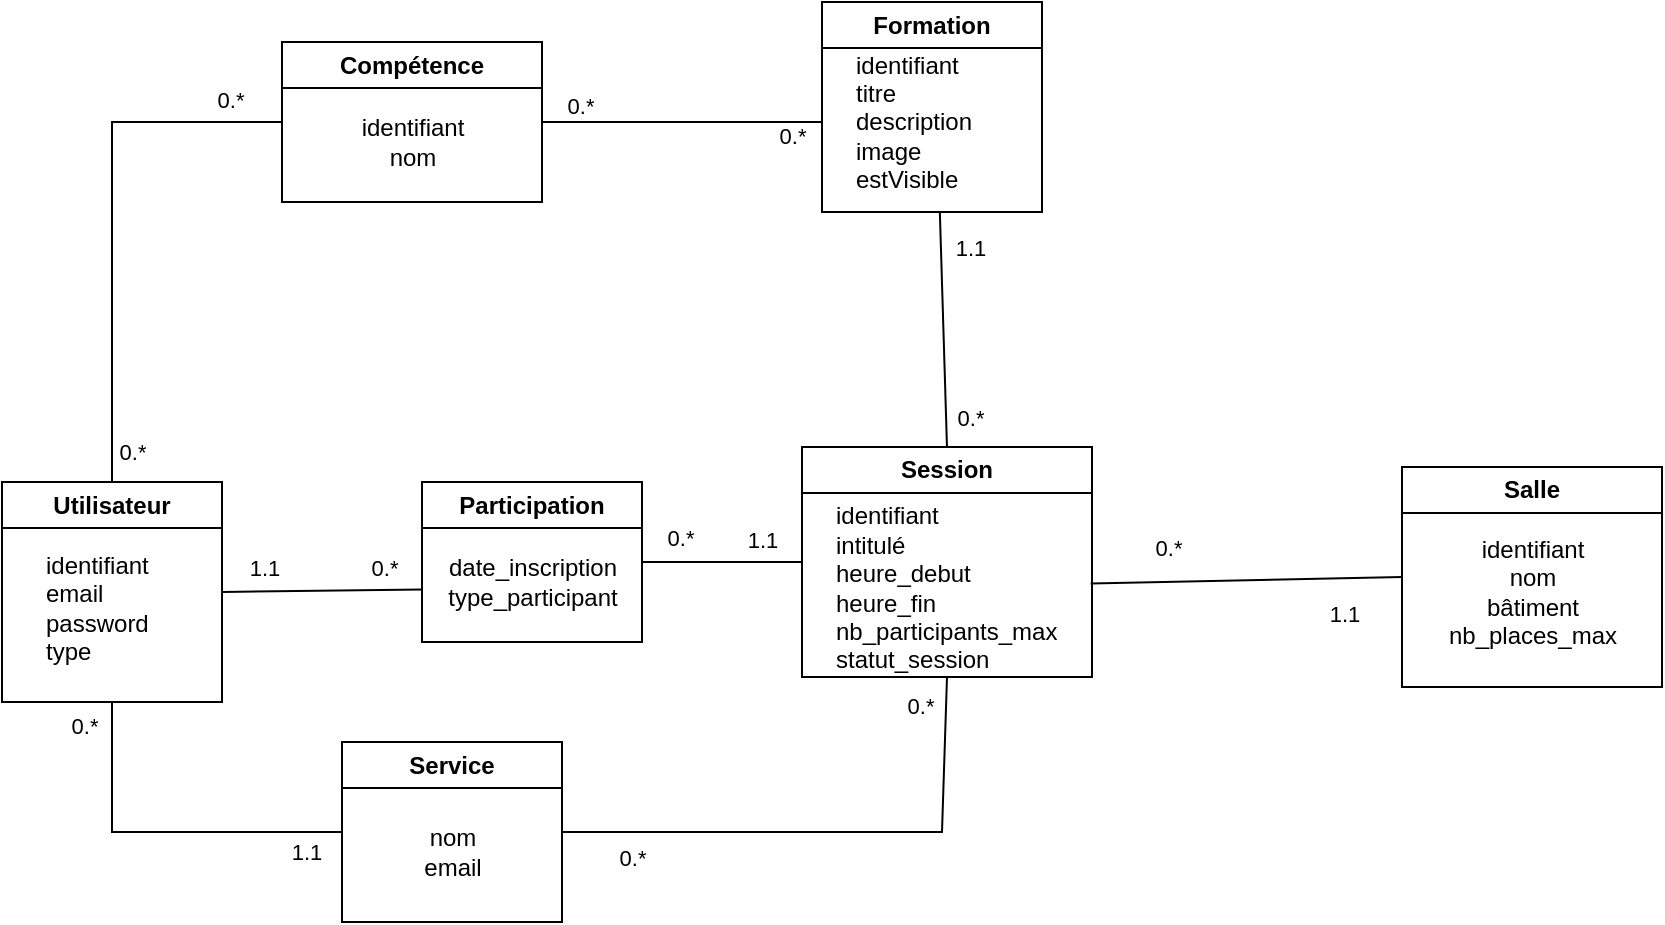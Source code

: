 <mxfile version="27.1.6">
  <diagram name="Page-1" id="aGNEdqS7ZnAI01soEtaL">
    <mxGraphModel dx="252" dy="536" grid="1" gridSize="10" guides="1" tooltips="1" connect="1" arrows="1" fold="1" page="1" pageScale="1" pageWidth="827" pageHeight="1169" math="0" shadow="0">
      <root>
        <mxCell id="0" />
        <mxCell id="1" parent="0" />
        <mxCell id="bdAHkHCcDSwH_wHbZK4x-2" value="Utilisateur" style="swimlane;whiteSpace=wrap;html=1;" parent="1" vertex="1">
          <mxGeometry x="60" y="340" width="110" height="110" as="geometry" />
        </mxCell>
        <mxCell id="bdAHkHCcDSwH_wHbZK4x-3" value="identifiant&lt;div&gt;email&lt;/div&gt;&lt;div&gt;password&lt;br&gt;&lt;div&gt;&lt;div&gt;type&lt;/div&gt;&lt;/div&gt;&lt;/div&gt;" style="text;html=1;align=left;verticalAlign=middle;resizable=0;points=[];autosize=1;strokeColor=none;fillColor=none;" parent="bdAHkHCcDSwH_wHbZK4x-2" vertex="1">
          <mxGeometry x="20" y="27.5" width="70" height="70" as="geometry" />
        </mxCell>
        <mxCell id="bdAHkHCcDSwH_wHbZK4x-4" value="Formation" style="swimlane;whiteSpace=wrap;html=1;" parent="1" vertex="1">
          <mxGeometry x="470" y="100" width="110" height="105" as="geometry" />
        </mxCell>
        <mxCell id="bdAHkHCcDSwH_wHbZK4x-5" value="identifiant&lt;div&gt;titre&lt;/div&gt;&lt;div&gt;description&lt;/div&gt;&lt;div&gt;image&lt;/div&gt;&lt;div&gt;estVisible&lt;/div&gt;" style="text;html=1;align=left;verticalAlign=middle;resizable=0;points=[];autosize=1;strokeColor=none;fillColor=none;" parent="bdAHkHCcDSwH_wHbZK4x-4" vertex="1">
          <mxGeometry x="15" y="15" width="80" height="90" as="geometry" />
        </mxCell>
        <mxCell id="bdAHkHCcDSwH_wHbZK4x-6" value="Session" style="swimlane;whiteSpace=wrap;html=1;" parent="1" vertex="1">
          <mxGeometry x="460" y="322.5" width="145" height="115" as="geometry" />
        </mxCell>
        <mxCell id="bdAHkHCcDSwH_wHbZK4x-7" value="identifiant&lt;div&gt;intitulé&lt;br&gt;&lt;div&gt;heure_debut&lt;/div&gt;&lt;div&gt;heure_fin&lt;/div&gt;&lt;div&gt;nb_participants_max&lt;/div&gt;&lt;div&gt;statut_session&lt;/div&gt;&lt;/div&gt;" style="text;html=1;align=left;verticalAlign=middle;resizable=0;points=[];autosize=1;strokeColor=none;fillColor=none;" parent="bdAHkHCcDSwH_wHbZK4x-6" vertex="1">
          <mxGeometry x="15" y="20" width="130" height="100" as="geometry" />
        </mxCell>
        <mxCell id="bdAHkHCcDSwH_wHbZK4x-9" value="" style="endArrow=none;html=1;rounded=0;entryX=0.549;entryY=1.001;entryDx=0;entryDy=0;exitX=0.5;exitY=0;exitDx=0;exitDy=0;entryPerimeter=0;" parent="1" source="bdAHkHCcDSwH_wHbZK4x-6" target="bdAHkHCcDSwH_wHbZK4x-5" edge="1">
          <mxGeometry width="50" height="50" relative="1" as="geometry">
            <mxPoint x="527.5" y="325" as="sourcePoint" />
            <mxPoint x="520" y="200" as="targetPoint" />
            <Array as="points" />
          </mxGeometry>
        </mxCell>
        <mxCell id="bdAHkHCcDSwH_wHbZK4x-16" value="1.1" style="edgeLabel;html=1;align=center;verticalAlign=middle;resizable=0;points=[];" parent="bdAHkHCcDSwH_wHbZK4x-9" vertex="1" connectable="0">
          <mxGeometry x="0.837" y="2" relative="1" as="geometry">
            <mxPoint x="17" y="8" as="offset" />
          </mxGeometry>
        </mxCell>
        <mxCell id="bdAHkHCcDSwH_wHbZK4x-17" value="0.*" style="edgeLabel;html=1;align=center;verticalAlign=middle;resizable=0;points=[];" parent="bdAHkHCcDSwH_wHbZK4x-9" vertex="1" connectable="0">
          <mxGeometry x="-0.841" y="-1" relative="1" as="geometry">
            <mxPoint x="11" y="-5" as="offset" />
          </mxGeometry>
        </mxCell>
        <mxCell id="bdAHkHCcDSwH_wHbZK4x-15" value="" style="endArrow=none;html=1;rounded=0;entryX=1;entryY=0.5;entryDx=0;entryDy=0;exitX=0.003;exitY=0.594;exitDx=0;exitDy=0;exitPerimeter=0;" parent="1" source="bdAHkHCcDSwH_wHbZK4x-26" target="bdAHkHCcDSwH_wHbZK4x-2" edge="1">
          <mxGeometry width="50" height="50" relative="1" as="geometry">
            <mxPoint x="430" y="360" as="sourcePoint" />
            <mxPoint x="280" y="330" as="targetPoint" />
            <Array as="points" />
          </mxGeometry>
        </mxCell>
        <mxCell id="bdAHkHCcDSwH_wHbZK4x-18" value="1.1" style="edgeLabel;html=1;align=center;verticalAlign=middle;resizable=0;points=[];" parent="bdAHkHCcDSwH_wHbZK4x-15" vertex="1" connectable="0">
          <mxGeometry x="0.874" relative="1" as="geometry">
            <mxPoint x="14" y="-12" as="offset" />
          </mxGeometry>
        </mxCell>
        <mxCell id="bdAHkHCcDSwH_wHbZK4x-19" value="0.*" style="edgeLabel;html=1;align=center;verticalAlign=middle;resizable=0;points=[];" parent="bdAHkHCcDSwH_wHbZK4x-15" vertex="1" connectable="0">
          <mxGeometry x="-0.863" y="-4" relative="1" as="geometry">
            <mxPoint x="-13" y="-7" as="offset" />
          </mxGeometry>
        </mxCell>
        <mxCell id="bdAHkHCcDSwH_wHbZK4x-20" value="Participation" style="swimlane;whiteSpace=wrap;html=1;" parent="1" vertex="1">
          <mxGeometry x="270" y="340" width="110" height="80" as="geometry" />
        </mxCell>
        <mxCell id="bdAHkHCcDSwH_wHbZK4x-26" value="&lt;div&gt;&lt;span style=&quot;background-color: transparent; color: light-dark(rgb(0, 0, 0), rgb(255, 255, 255));&quot;&gt;date_inscription&lt;/span&gt;&lt;/div&gt;&lt;div&gt;type_participant&lt;/div&gt;" style="text;html=1;align=center;verticalAlign=middle;resizable=0;points=[];autosize=1;strokeColor=none;fillColor=none;" parent="bdAHkHCcDSwH_wHbZK4x-20" vertex="1">
          <mxGeometry y="30" width="110" height="40" as="geometry" />
        </mxCell>
        <mxCell id="bdAHkHCcDSwH_wHbZK4x-22" value="" style="endArrow=none;html=1;rounded=0;exitX=0;exitY=0.5;exitDx=0;exitDy=0;entryX=1;entryY=0.5;entryDx=0;entryDy=0;" parent="1" source="bdAHkHCcDSwH_wHbZK4x-6" target="bdAHkHCcDSwH_wHbZK4x-20" edge="1">
          <mxGeometry width="50" height="50" relative="1" as="geometry">
            <mxPoint x="480" y="379.5" as="sourcePoint" />
            <mxPoint x="370" y="380" as="targetPoint" />
            <Array as="points" />
          </mxGeometry>
        </mxCell>
        <mxCell id="bdAHkHCcDSwH_wHbZK4x-23" value="0.*" style="edgeLabel;html=1;align=center;verticalAlign=middle;resizable=0;points=[];" parent="bdAHkHCcDSwH_wHbZK4x-22" vertex="1" connectable="0">
          <mxGeometry x="0.874" relative="1" as="geometry">
            <mxPoint x="14" y="-12" as="offset" />
          </mxGeometry>
        </mxCell>
        <mxCell id="bdAHkHCcDSwH_wHbZK4x-24" value="1.1" style="edgeLabel;html=1;align=center;verticalAlign=middle;resizable=0;points=[];" parent="bdAHkHCcDSwH_wHbZK4x-22" vertex="1" connectable="0">
          <mxGeometry x="-0.863" y="-4" relative="1" as="geometry">
            <mxPoint x="-15" y="-7" as="offset" />
          </mxGeometry>
        </mxCell>
        <mxCell id="Phj-4J7vhSZm3zuGbKYS-3" value="Salle" style="swimlane;whiteSpace=wrap;html=1;startSize=23;" parent="1" vertex="1">
          <mxGeometry x="760" y="332.5" width="130" height="110" as="geometry" />
        </mxCell>
        <mxCell id="Phj-4J7vhSZm3zuGbKYS-5" value="&lt;div&gt;identifiant&lt;/div&gt;&lt;div&gt;nom&lt;/div&gt;bâtiment&lt;div&gt;nb_places_max&lt;/div&gt;" style="text;html=1;align=center;verticalAlign=middle;resizable=0;points=[];autosize=1;strokeColor=none;fillColor=none;" parent="Phj-4J7vhSZm3zuGbKYS-3" vertex="1">
          <mxGeometry x="10" y="27.5" width="110" height="70" as="geometry" />
        </mxCell>
        <mxCell id="Phj-4J7vhSZm3zuGbKYS-4" value="Compétence" style="swimlane;whiteSpace=wrap;html=1;startSize=23;" parent="1" vertex="1">
          <mxGeometry x="200" y="120" width="130" height="80" as="geometry" />
        </mxCell>
        <mxCell id="Phj-4J7vhSZm3zuGbKYS-10" value="identifiant&lt;div&gt;nom&lt;/div&gt;" style="text;html=1;align=center;verticalAlign=middle;resizable=0;points=[];autosize=1;strokeColor=none;fillColor=none;" parent="Phj-4J7vhSZm3zuGbKYS-4" vertex="1">
          <mxGeometry x="30" y="30" width="70" height="40" as="geometry" />
        </mxCell>
        <mxCell id="Phj-4J7vhSZm3zuGbKYS-6" value="" style="endArrow=none;html=1;rounded=0;entryX=0;entryY=0.5;entryDx=0;entryDy=0;exitX=0.995;exitY=0.482;exitDx=0;exitDy=0;exitPerimeter=0;" parent="1" source="bdAHkHCcDSwH_wHbZK4x-7" target="Phj-4J7vhSZm3zuGbKYS-3" edge="1">
          <mxGeometry width="50" height="50" relative="1" as="geometry">
            <mxPoint x="390" y="320" as="sourcePoint" />
            <mxPoint x="440" y="270" as="targetPoint" />
          </mxGeometry>
        </mxCell>
        <mxCell id="Phj-4J7vhSZm3zuGbKYS-8" value="0.*" style="edgeLabel;html=1;align=center;verticalAlign=middle;resizable=0;points=[];" parent="Phj-4J7vhSZm3zuGbKYS-6" vertex="1" connectable="0">
          <mxGeometry x="-0.515" y="-1" relative="1" as="geometry">
            <mxPoint y="-18" as="offset" />
          </mxGeometry>
        </mxCell>
        <mxCell id="Phj-4J7vhSZm3zuGbKYS-9" value="1.1" style="edgeLabel;html=1;align=center;verticalAlign=middle;resizable=0;points=[];" parent="Phj-4J7vhSZm3zuGbKYS-6" vertex="1" connectable="0">
          <mxGeometry x="0.439" y="1" relative="1" as="geometry">
            <mxPoint x="14" y="18" as="offset" />
          </mxGeometry>
        </mxCell>
        <mxCell id="Phj-4J7vhSZm3zuGbKYS-11" value="" style="endArrow=none;html=1;rounded=0;exitX=0.5;exitY=0;exitDx=0;exitDy=0;entryX=0;entryY=0.5;entryDx=0;entryDy=0;" parent="1" source="bdAHkHCcDSwH_wHbZK4x-2" target="Phj-4J7vhSZm3zuGbKYS-4" edge="1">
          <mxGeometry width="50" height="50" relative="1" as="geometry">
            <mxPoint x="90" y="300" as="sourcePoint" />
            <mxPoint x="140" y="250" as="targetPoint" />
            <Array as="points">
              <mxPoint x="115" y="160" />
            </Array>
          </mxGeometry>
        </mxCell>
        <mxCell id="Phj-4J7vhSZm3zuGbKYS-15" value="0.*" style="edgeLabel;html=1;align=center;verticalAlign=middle;resizable=0;points=[];" parent="Phj-4J7vhSZm3zuGbKYS-11" vertex="1" connectable="0">
          <mxGeometry x="-0.882" relative="1" as="geometry">
            <mxPoint x="10" as="offset" />
          </mxGeometry>
        </mxCell>
        <mxCell id="Phj-4J7vhSZm3zuGbKYS-16" value="0.*" style="edgeLabel;html=1;align=center;verticalAlign=middle;resizable=0;points=[];" parent="Phj-4J7vhSZm3zuGbKYS-11" vertex="1" connectable="0">
          <mxGeometry x="0.799" y="2" relative="1" as="geometry">
            <mxPoint y="-9" as="offset" />
          </mxGeometry>
        </mxCell>
        <mxCell id="Phj-4J7vhSZm3zuGbKYS-12" value="" style="endArrow=none;html=1;rounded=0;exitX=1;exitY=0.5;exitDx=0;exitDy=0;" parent="1" source="Phj-4J7vhSZm3zuGbKYS-4" edge="1">
          <mxGeometry width="50" height="50" relative="1" as="geometry">
            <mxPoint x="390" y="320" as="sourcePoint" />
            <mxPoint x="470" y="160" as="targetPoint" />
          </mxGeometry>
        </mxCell>
        <mxCell id="Phj-4J7vhSZm3zuGbKYS-13" value="0.*" style="edgeLabel;html=1;align=center;verticalAlign=middle;resizable=0;points=[];" parent="Phj-4J7vhSZm3zuGbKYS-12" vertex="1" connectable="0">
          <mxGeometry x="0.806" y="-1" relative="1" as="geometry">
            <mxPoint x="-2" y="6" as="offset" />
          </mxGeometry>
        </mxCell>
        <mxCell id="Phj-4J7vhSZm3zuGbKYS-14" value="0.*" style="edgeLabel;html=1;align=center;verticalAlign=middle;resizable=0;points=[];" parent="Phj-4J7vhSZm3zuGbKYS-12" vertex="1" connectable="0">
          <mxGeometry x="-0.737" y="1" relative="1" as="geometry">
            <mxPoint y="-7" as="offset" />
          </mxGeometry>
        </mxCell>
        <mxCell id="Phj-4J7vhSZm3zuGbKYS-17" value="Service" style="swimlane;whiteSpace=wrap;html=1;" parent="1" vertex="1">
          <mxGeometry x="230" y="470" width="110" height="90" as="geometry" />
        </mxCell>
        <mxCell id="Phj-4J7vhSZm3zuGbKYS-18" value="nom&lt;div&gt;email&lt;/div&gt;" style="text;html=1;align=center;verticalAlign=middle;resizable=0;points=[];autosize=1;strokeColor=none;fillColor=none;" parent="Phj-4J7vhSZm3zuGbKYS-17" vertex="1">
          <mxGeometry x="30" y="35" width="50" height="40" as="geometry" />
        </mxCell>
        <mxCell id="Phj-4J7vhSZm3zuGbKYS-19" value="" style="endArrow=none;html=1;rounded=0;exitX=1;exitY=0.5;exitDx=0;exitDy=0;entryX=0.5;entryY=1;entryDx=0;entryDy=0;" parent="1" source="Phj-4J7vhSZm3zuGbKYS-17" target="bdAHkHCcDSwH_wHbZK4x-6" edge="1">
          <mxGeometry width="50" height="50" relative="1" as="geometry">
            <mxPoint x="390" y="470" as="sourcePoint" />
            <mxPoint x="440" y="420" as="targetPoint" />
            <Array as="points">
              <mxPoint x="530" y="515" />
            </Array>
          </mxGeometry>
        </mxCell>
        <mxCell id="Phj-4J7vhSZm3zuGbKYS-20" value="0.*" style="edgeLabel;html=1;align=center;verticalAlign=middle;resizable=0;points=[];" parent="Phj-4J7vhSZm3zuGbKYS-19" vertex="1" connectable="0">
          <mxGeometry x="0.856" y="3" relative="1" as="geometry">
            <mxPoint x="-10" y="-5" as="offset" />
          </mxGeometry>
        </mxCell>
        <mxCell id="Phj-4J7vhSZm3zuGbKYS-21" value="0.*" style="edgeLabel;html=1;align=center;verticalAlign=middle;resizable=0;points=[];" parent="Phj-4J7vhSZm3zuGbKYS-19" vertex="1" connectable="0">
          <mxGeometry x="-0.736" y="-2" relative="1" as="geometry">
            <mxPoint x="-1" y="11" as="offset" />
          </mxGeometry>
        </mxCell>
        <mxCell id="Phj-4J7vhSZm3zuGbKYS-22" value="" style="endArrow=none;html=1;rounded=0;exitX=0;exitY=0.5;exitDx=0;exitDy=0;entryX=0.5;entryY=1;entryDx=0;entryDy=0;" parent="1" source="Phj-4J7vhSZm3zuGbKYS-17" target="bdAHkHCcDSwH_wHbZK4x-2" edge="1">
          <mxGeometry width="50" height="50" relative="1" as="geometry">
            <mxPoint x="390" y="370" as="sourcePoint" />
            <mxPoint x="440" y="320" as="targetPoint" />
            <Array as="points">
              <mxPoint x="115" y="515" />
            </Array>
          </mxGeometry>
        </mxCell>
        <mxCell id="Phj-4J7vhSZm3zuGbKYS-23" value="1.1" style="edgeLabel;html=1;align=center;verticalAlign=middle;resizable=0;points=[];" parent="Phj-4J7vhSZm3zuGbKYS-22" vertex="1" connectable="0">
          <mxGeometry x="-0.794" y="2" relative="1" as="geometry">
            <mxPoint y="8" as="offset" />
          </mxGeometry>
        </mxCell>
        <mxCell id="Phj-4J7vhSZm3zuGbKYS-24" value="0.*" style="edgeLabel;html=1;align=center;verticalAlign=middle;resizable=0;points=[];" parent="Phj-4J7vhSZm3zuGbKYS-22" vertex="1" connectable="0">
          <mxGeometry x="0.794" y="1" relative="1" as="geometry">
            <mxPoint x="-13" y="-7" as="offset" />
          </mxGeometry>
        </mxCell>
      </root>
    </mxGraphModel>
  </diagram>
</mxfile>
